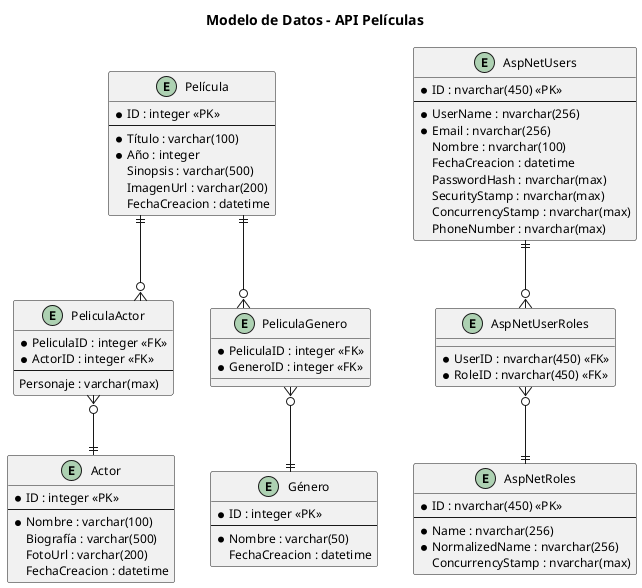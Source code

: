 @startuml modelo_datos_ie
' Uso de sintaxis IE (Information Engineering) para el modelo de datos
' https://plantuml.com/es/ie-diagram

' Configuración del estilo
skinparam linetype ortho
skinparam backgroundColor white
skinparam shadowing false
skinparam defaultFontName Arial
skinparam defaultFontSize 12

' Entidad Película
entity "Película" as Movie {
  * ID : integer <<PK>>
  --
  * Título : varchar(100)
  * Año : integer
  Sinopsis : varchar(500)
  ImagenUrl : varchar(200)
  FechaCreacion : datetime
}

' Entidad Actor
entity "Actor" as Actor {
  * ID : integer <<PK>>
  --
  * Nombre : varchar(100)
  Biografía : varchar(500)
  FotoUrl : varchar(200)
  FechaCreacion : datetime
}

' Entidad Género
entity "Género" as Genre {
  * ID : integer <<PK>>
  --
  * Nombre : varchar(50)
  FechaCreacion : datetime
}

' Usuario - ASP.NET Identity
entity "AspNetUsers" as User {
  * ID : nvarchar(450) <<PK>>
  --
  * UserName : nvarchar(256)
  * Email : nvarchar(256)
  Nombre : nvarchar(100)
  FechaCreacion : datetime
  PasswordHash : nvarchar(max)
  SecurityStamp : nvarchar(max)
  ConcurrencyStamp : nvarchar(max)
  PhoneNumber : nvarchar(max)
  ' Otros campos de Identity
}

' Entidad Rol - ASP.NET Identity
entity "AspNetRoles" as Role {
  * ID : nvarchar(450) <<PK>>
  --
  * Name : nvarchar(256)
  * NormalizedName : nvarchar(256)
  ConcurrencyStamp : nvarchar(max)
}

' Tabla de relación entre Usuario y Rol
entity "AspNetUserRoles" as UserRole {
  * UserID : nvarchar(450) <<FK>>
  * RoleID : nvarchar(450) <<FK>>
}

' Tabla de relación entre Película y Actor
entity "PeliculaActor" as MovieActor {
  * PeliculaID : integer <<FK>>
  * ActorID : integer <<FK>>
  --
  Personaje : varchar(max)
}

' Tabla de relación entre Película y Género
entity "PeliculaGenero" as MovieGenre {
  * PeliculaID : integer <<FK>>
  * GeneroID : integer <<FK>>
}

' Definición de relaciones
' Una película tiene muchos actores a través de la tabla de relación
Movie ||--o{ MovieActor
MovieActor }o--|| Actor

' Una película tiene muchos géneros a través de la tabla de relación
Movie ||--o{ MovieGenre
MovieGenre }o--|| Genre

' Usuario y roles
User ||--o{ UserRole
UserRole }o--|| Role

' Título del diagrama
title Modelo de Datos - API Películas

@enduml 